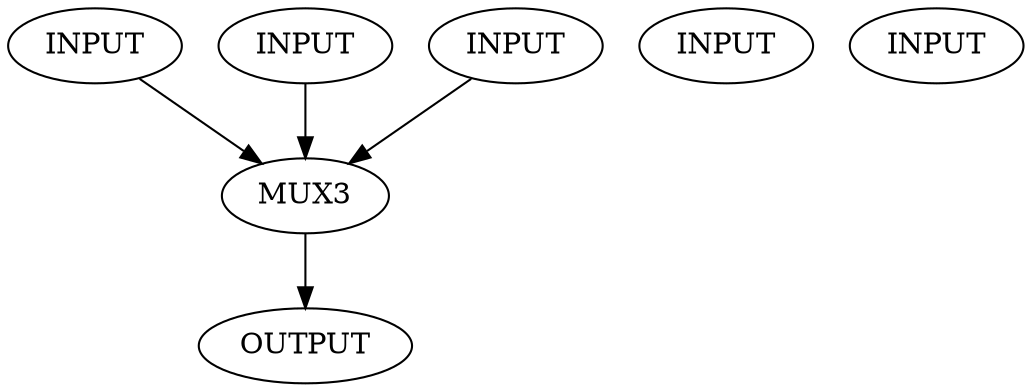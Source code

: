 digraph test {
I1 [label = "INPUT"];
I2 [label = "INPUT"];
I3 [label = "INPUT"];
I4 [label = "INPUT"];
I5 [label = "INPUT"];
M [label = "MUX3" sel = "I4"];
M [label = "MUX3" sel = "I5"];
O [label = "OUTPUT"];
I1 -> M -> O;
I2 -> M;
I3 -> M;
}

